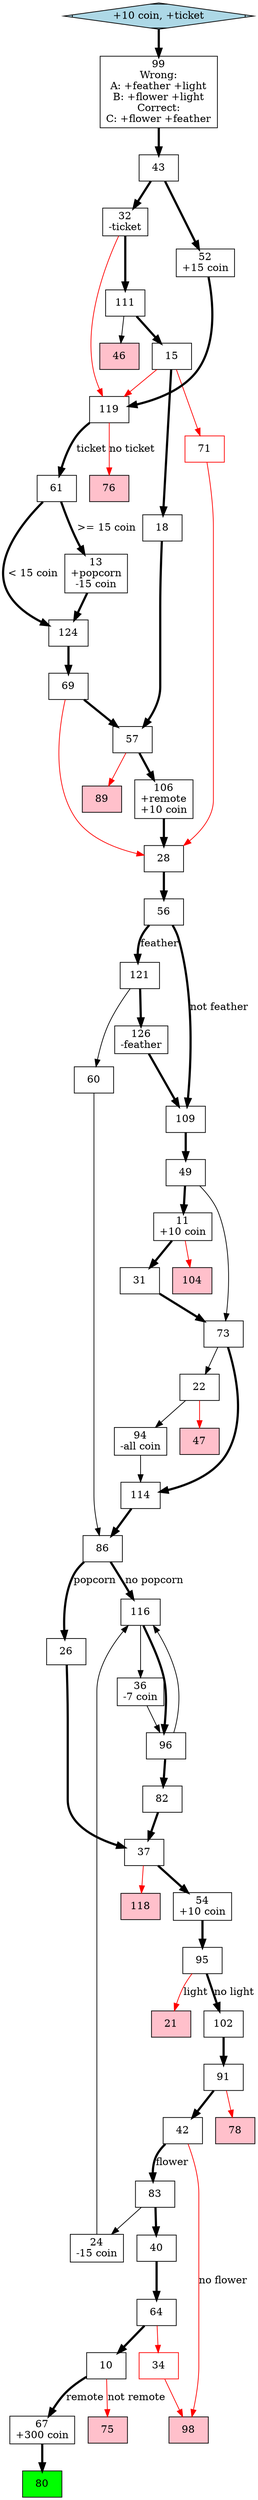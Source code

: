 digraph G {
  start [shape=Mdiamond, fillcolor="lightblue", style=filled];

  start [label="+10 coin, +ticket"];
  start -> page99 [penwidth=3];

  page10 [shape=MSquare, label="10"];
  page10 -> page67 [label="remote", penwidth=3];
  page10 -> page75 [label="not remote", color=red];

  page11 [shape=MSquare, label="11\n+10 coin"];
  page11 -> page104 [color=red];
  page11 -> page31 [penwidth=3];

  page13 [shape=MSquare, label="13\n+popcorn\n-15 coin"];
  page13 -> page124 [penwidth=3];

  page15 [shape=MSquare, label="15"];
  page15 -> page119 [color=red];
  page15 -> page18 [penwidth=3];
  page15 -> page71 [color=red];

  page18 [shape=MSquare, label="18"];
  page18 -> page57 [penwidth=3];

  page21 [shape=MSquare, label="21", fillcolor="pink", style=filled];

  page22 [shape=MSquare, label="22"];
  page22 -> page94;
  page22 -> page47 [color=red];

  page24 [shape=MSquare, label="24\n-15 coin"];
  page24 -> page116;

  page26 [shape=MSquare, label="26"];
  page26 -> page37 [penwidth=3];

  page28 [shape=MSquare, label="28"];
  page28 -> page56 [penwidth=3];

  page31 [shape=MSquare, label="31"];
  page31 -> page73 [penwidth=3];

  page32 [shape=MSquare, label="32\n-ticket"];
  page32 -> page111 [penwidth=3];
  page32 -> page119 [color=red];

  page34 [shape=MSquare, label="34", color=red];
  page34 -> page98 [color=red];

  page36 [shape=MSquare, label="36\n-7 coin"];
  page36 -> page96;
  
  page37 [shape=MSquare, label="37"];
  page37 -> page118 [color=red];
  page37 -> page54 [penwidth=3];
  
  page40 [shape=MSquare, label="40"];
  page40 -> page64 [penwidth=3];

  page42 [shape=MSquare, label="42"];
  page42 -> page83 [label="flower", penwidth=3];
  page42 -> page98 [label="no flower", color=red];

  page43 [shape=MSquare, label="43"];
  page43 -> page52 [penwidth=3];
  page43 -> page32 [penwidth=3];

  page46 [shape=MSquare, label="46", fillcolor="pink", style=filled];

  page47 [shape=MSquare, label="47", fillcolor="pink", style=filled];

  page49 [shape=MSquare, label="49"];
  page49 -> page11 [penwidth=3];
  page49 -> page73;

  page52 [shape=MSquare, label="52\n+15 coin"];
  page52 -> page119 [penwidth=3];

  page54 [shape=MSquare, label="54\n+10 coin"];
  page54 -> page95 [penwidth=3];

  page56 [shape=MSquare, label="56"];
  page56 -> page121 [label="feather", penwidth=3];
  page56 -> page109 [label="not feather", penwidth=3];

  page57 [shape=MSquare, label="57"];
  page57 -> page106 [penwidth=3];
  page57 -> page89 [color=red];

  page60 [shape=MSquare, label="60"];
  page60 -> page86;

  page61 [shape=MSquare, label="61"];
  page61 -> page13 [label=">= 15 coin", penwidth=3];
  page61 -> page124 [label="< 15 coin", penwidth=3];

  page64 [shape=MSquare, label="64"];
  page64 -> page34 [color=red];
  page64 -> page10 [penwidth=3];
  
  page67 [shape=MSquare, label="67\n+300 coin"];
  page67 -> page80  [penwidth=3];

  page69 [shape=MSquare, label="69"];
  page69 -> page28 [color=red];
  page69 -> page57 [penwidth=3];

  page71 [shape=MSquare, label="71", color=red];
  page71 -> page28 [color=red];

  page73 [shape=MSquare, label="73"];
  page73 -> page114 [penwidth=3];
  page73 -> page22;

  page75 [shape=MSquare, label="75", fillcolor="pink", style=filled];

  page76 [shape=MSquare, label="76", fillcolor="pink", style=filled];

  page78 [shape=MSquare, label="78", fillcolor="pink", style=filled];
  
  page80 [shape=MSquare, label="80", fillcolor="green", style=filled];

  page82 [shape=MSquare, label="82"];
  page82 -> page37 [penwidth=3];

  page83 [shape=MSquare, label="83"];
  page83 -> page24;
  page83 -> page40 [penwidth=3];

  page86 [shape=MSquare, label="86"];
  page86 -> page26 [label="popcorn", penwidth=3];
  page86 -> page116 [label="no popcorn", penwidth=3];

  page89 [shape=MSquare, label="89", fillcolor="pink", style=filled];

  page91 [shape=MSquare, label="91"];
  page91 -> page78 [color=red];
  page91 -> page42 [penwidth=3];

  page94 [shape=MSquare, label="94\n-all coin"];
  page94 -> page114;

  page95 [shape=MSquare, label="95"];
  page95 -> page21 [label="light", color=red];
  page95 -> page102 [label="no light", penwidth=3];


  page96 [shape=MSquare, label="96"];
  page96 -> page116;
  page96 -> page82 [penwidth=3];
  
  page98 [shape=MSquare, label="98", fillcolor="pink", style=filled];
  
  page99 [shape=MSquare, label="99\nWrong:\nA: +feather +light\nB: +flower +light\nCorrect:\nC: +flower +feather"];
  page99 -> page43 [penwidth=3];

  page102 [shape=MSquare, label="102"];
  page102 -> page91 [penwidth=3];

  page104 [shape=MSquare, label="104", fillcolor="pink", style=filled];

  page106 [shape=MSquare, label="106\n+remote\n+10 coin"];
  page106 -> page28 [penwidth=3];

  page109 [shape=MSquare, label="109"];
  page109 -> page49 [penwidth=3];

  page111 [shape=MSquare, label="111"];
  page111 -> page15 [penwidth=3];
  page111 -> page46;

  page114 [shape=MSquare, label="114"];
  page114 -> page86 [penwidth=3];

  page116 [shape=MSquare, label="116"];
  page116 -> page96 [penwidth=3];
  page116 -> page36;

  page118 [shape=MSquare, label="118", fillcolor="pink", style=filled];

  page119 [shape=MSquare, label="119"];
  page119 -> page61 [label="ticket", penwidth=3];
  page119 -> page76 [label="no ticket", color=red];
 
  page121 [shape=MSquare, label="121"];
  page121 -> page126 [penwidth=3];
  page121 -> page60;

  page124 [shape=MSquare, label="124"];
  page124 -> page69 [penwidth=3];
 
  page126 [shape=MSquare, label="126\n-feather"];
  page126 -> page109 [penwidth=3];
}
